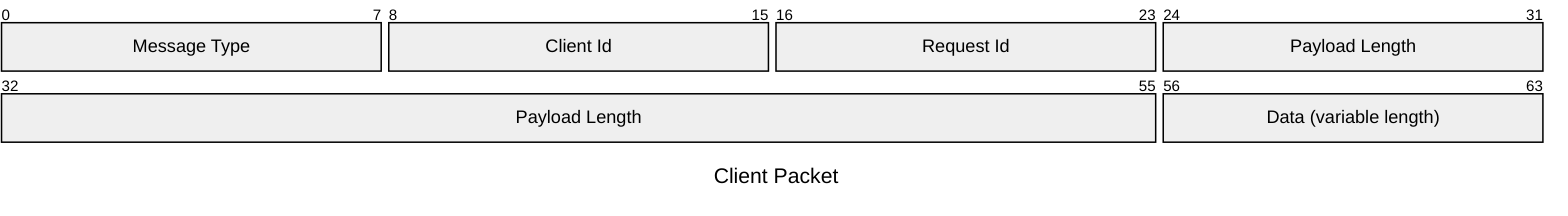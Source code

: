 packet-beta
title Client Packet
0-7: "Message Type"
8-15: "Client Id"
16-23: "Request Id"
24-55: "Payload Length"
56-63: "Data (variable length)"